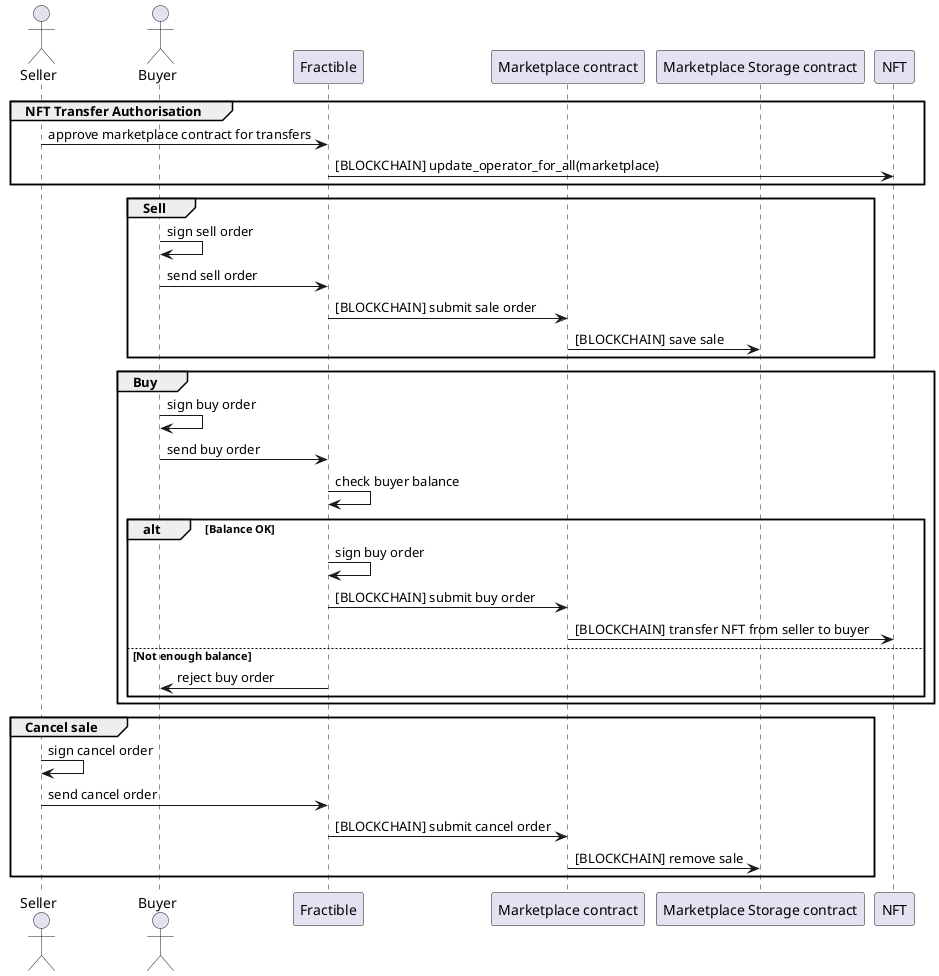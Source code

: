 @startuml
actor Seller as seller
actor Buyer as buyer
participant "Fractible" as fractible
participant "Marketplace contract" as marketplace
participant "Marketplace Storage contract" as marketplace_storage
participant "NFT" as nft

group NFT Transfer Authorisation
    seller -> fractible: approve marketplace contract for transfers
    fractible -> nft: [BLOCKCHAIN] update_operator_for_all(marketplace)
end

group Sell
    buyer -> buyer: sign sell order
    buyer -> fractible: send sell order
    fractible -> marketplace: [BLOCKCHAIN] submit sale order
    marketplace -> marketplace_storage: [BLOCKCHAIN] save sale
end

group Buy
    buyer -> buyer: sign buy order
    buyer -> fractible: send buy order
    fractible -> fractible: check buyer balance
    alt Balance OK
        fractible -> fractible: sign buy order
        fractible -> marketplace: [BLOCKCHAIN] submit buy order
        marketplace -> nft: [BLOCKCHAIN] transfer NFT from seller to buyer
    else Not enough balance
        fractible -> buyer: reject buy order
    end
end

group Cancel sale
    seller -> seller: sign cancel order
    seller -> fractible: send cancel order
    fractible -> marketplace: [BLOCKCHAIN] submit cancel order
    marketplace -> marketplace_storage: [BLOCKCHAIN] remove sale
end
@enduml